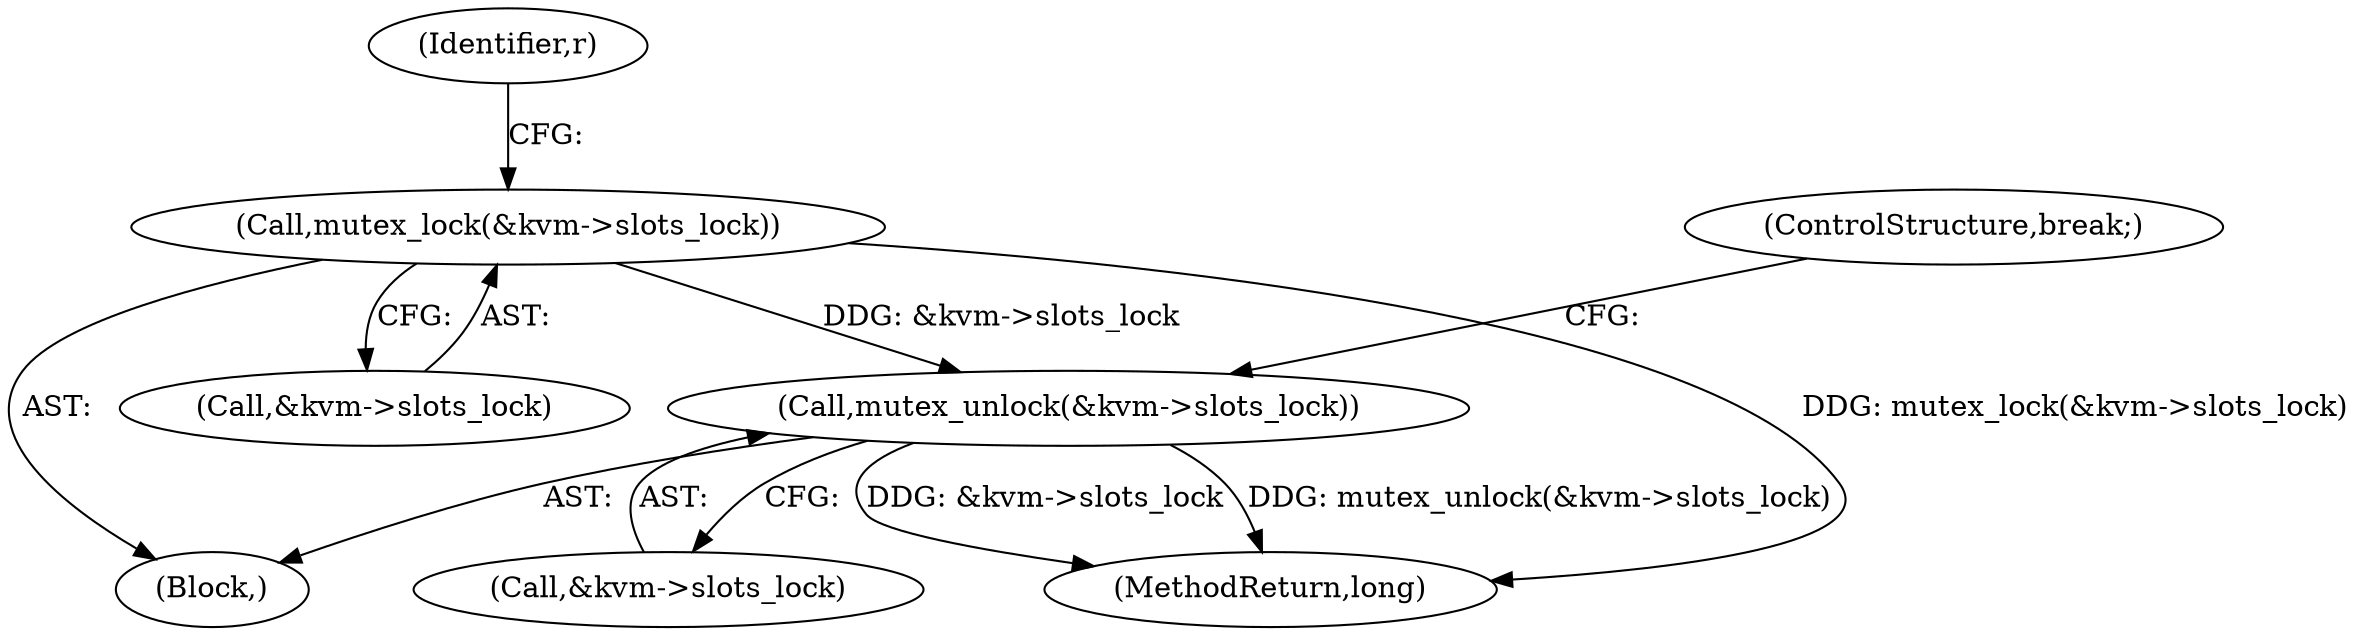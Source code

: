 digraph "0_linux_9c895160d25a76c21b65bad141b08e8d4f99afef@API" {
"1000382" [label="(Call,mutex_unlock(&kvm->slots_lock))"];
"1000339" [label="(Call,mutex_lock(&kvm->slots_lock))"];
"1000383" [label="(Call,&kvm->slots_lock)"];
"1000345" [label="(Identifier,r)"];
"1000913" [label="(MethodReturn,long)"];
"1000340" [label="(Call,&kvm->slots_lock)"];
"1000382" [label="(Call,mutex_unlock(&kvm->slots_lock))"];
"1000128" [label="(Block,)"];
"1000387" [label="(ControlStructure,break;)"];
"1000339" [label="(Call,mutex_lock(&kvm->slots_lock))"];
"1000382" -> "1000128"  [label="AST: "];
"1000382" -> "1000383"  [label="CFG: "];
"1000383" -> "1000382"  [label="AST: "];
"1000387" -> "1000382"  [label="CFG: "];
"1000382" -> "1000913"  [label="DDG: &kvm->slots_lock"];
"1000382" -> "1000913"  [label="DDG: mutex_unlock(&kvm->slots_lock)"];
"1000339" -> "1000382"  [label="DDG: &kvm->slots_lock"];
"1000339" -> "1000128"  [label="AST: "];
"1000339" -> "1000340"  [label="CFG: "];
"1000340" -> "1000339"  [label="AST: "];
"1000345" -> "1000339"  [label="CFG: "];
"1000339" -> "1000913"  [label="DDG: mutex_lock(&kvm->slots_lock)"];
}
